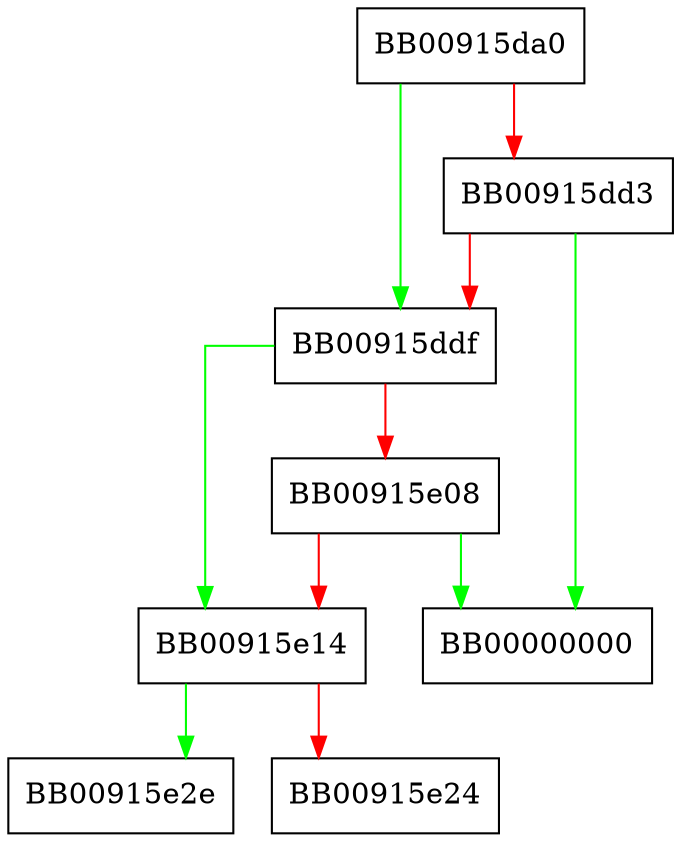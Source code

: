 digraph __dlvsym {
  node [shape="box"];
  graph [splines=ortho];
  BB00915da0 -> BB00915ddf [color="green"];
  BB00915da0 -> BB00915dd3 [color="red"];
  BB00915dd3 -> BB00000000 [color="green"];
  BB00915dd3 -> BB00915ddf [color="red"];
  BB00915ddf -> BB00915e14 [color="green"];
  BB00915ddf -> BB00915e08 [color="red"];
  BB00915e08 -> BB00000000 [color="green"];
  BB00915e08 -> BB00915e14 [color="red"];
  BB00915e14 -> BB00915e2e [color="green"];
  BB00915e14 -> BB00915e24 [color="red"];
}